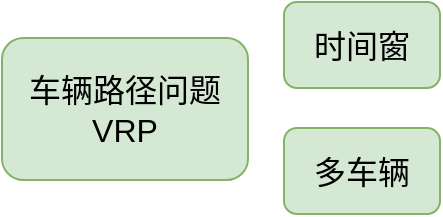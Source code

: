 <mxfile version="20.4.1" type="github">
  <diagram id="pGKcQqe7rzBw23-9qWBj" name="第 1 页">
    <mxGraphModel dx="1161" dy="771" grid="0" gridSize="10" guides="1" tooltips="1" connect="1" arrows="1" fold="1" page="1" pageScale="1" pageWidth="827" pageHeight="1169" math="0" shadow="0">
      <root>
        <mxCell id="0" />
        <mxCell id="1" parent="0" />
        <mxCell id="nu8JQhl-7PeckI64FYxP-1" value="&lt;font style=&quot;font-size: 16px;&quot;&gt;车辆路径问题VRP&lt;/font&gt;" style="rounded=1;whiteSpace=wrap;html=1;fillColor=#d5e8d4;strokeColor=#82b366;" vertex="1" parent="1">
          <mxGeometry x="112" y="301" width="123" height="71" as="geometry" />
        </mxCell>
        <mxCell id="nu8JQhl-7PeckI64FYxP-3" value="&lt;font style=&quot;font-size: 16px;&quot;&gt;时间窗&lt;/font&gt;" style="rounded=1;whiteSpace=wrap;html=1;fillColor=#d5e8d4;strokeColor=#82b366;" vertex="1" parent="1">
          <mxGeometry x="253" y="283" width="78" height="43" as="geometry" />
        </mxCell>
        <mxCell id="nu8JQhl-7PeckI64FYxP-4" value="&lt;font style=&quot;font-size: 16px;&quot;&gt;多车辆&lt;/font&gt;" style="rounded=1;whiteSpace=wrap;html=1;fillColor=#d5e8d4;strokeColor=#82b366;" vertex="1" parent="1">
          <mxGeometry x="253" y="346" width="78" height="43" as="geometry" />
        </mxCell>
      </root>
    </mxGraphModel>
  </diagram>
</mxfile>
